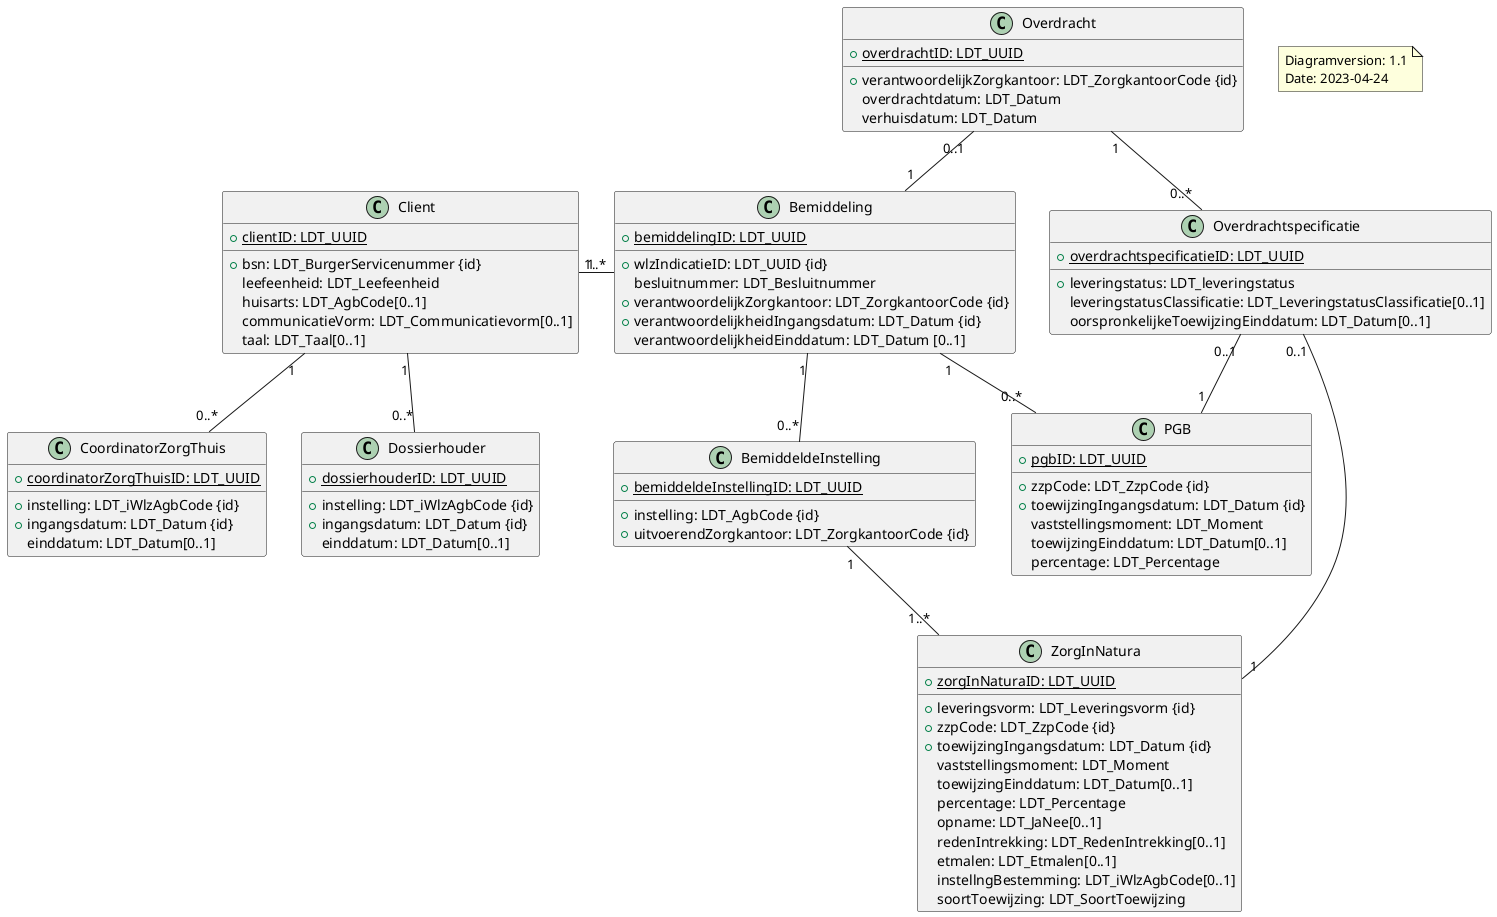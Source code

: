 @startuml 

note as Versioning
    Diagramversion: 1.1
    Date: 2023-04-24
end note

class Client {
    +{static}clientID: LDT_UUID
    __
    +bsn: LDT_BurgerServicenummer {id}
    leefeenheid: LDT_Leefeenheid
    huisarts: LDT_AgbCode[0..1]
    communicatieVorm: LDT_Communicatievorm[0..1]
    taal: LDT_Taal[0..1]
    }

class Bemiddeling {
    +{static}bemiddelingID: LDT_UUID
    __
    +wlzIndicatieID: LDT_UUID {id}
    besluitnummer: LDT_Besluitnummer
    +verantwoordelijkZorgkantoor: LDT_ZorgkantoorCode {id}
    +verantwoordelijkheidIngangsdatum: LDT_Datum {id}
    verantwoordelijkheidEinddatum: LDT_Datum [0..1]
}

class BemiddeldeInstelling {
    +{static}bemiddeldeInstellingID: LDT_UUID
    __
    +instelling: LDT_AgbCode {id}
    +uitvoerendZorgkantoor: LDT_ZorgkantoorCode {id}
}

class ZorgInNatura {
    +{static}zorgInNaturaID: LDT_UUID
    __
    +leveringsvorm: LDT_Leveringsvorm {id}
    +zzpCode: LDT_ZzpCode {id}
    +toewijzingIngangsdatum: LDT_Datum {id}
    vaststellingsmoment: LDT_Moment
    toewijzingEinddatum: LDT_Datum[0..1]
    percentage: LDT_Percentage
    opname: LDT_JaNee[0..1] 
    redenIntrekking: LDT_RedenIntrekking[0..1]
    etmalen: LDT_Etmalen[0..1]
    instellngBestemming: LDT_iWlzAgbCode[0..1]
    soortToewijzing: LDT_SoortToewijzing
}

class PGB {
    +{static}pgbID: LDT_UUID
    __
    +zzpCode: LDT_ZzpCode {id}
    +toewijzingIngangsdatum: LDT_Datum {id}
    vaststellingsmoment: LDT_Moment
    toewijzingEinddatum: LDT_Datum[0..1]
    percentage: LDT_Percentage
}

class CoordinatorZorgThuis {
    +{static}coordinatorZorgThuisID: LDT_UUID
    __
    +instelling: LDT_iWlzAgbCode {id}
    +ingangsdatum: LDT_Datum {id}
    einddatum: LDT_Datum[0..1]
}

class Dossierhouder {
    +{static}dossierhouderID: LDT_UUID
    __
    +instelling: LDT_iWlzAgbCode {id}
    +ingangsdatum: LDT_Datum {id}
    einddatum: LDT_Datum[0..1]
}

class Overdracht {
    +{static}overdrachtID: LDT_UUID
    __
    +verantwoordelijkZorgkantoor: LDT_ZorgkantoorCode {id}
    overdrachtdatum: LDT_Datum
    verhuisdatum: LDT_Datum
}

class Overdrachtspecificatie {
    +{static}overdrachtspecificatieID: LDT_UUID
    __
    +leveringstatus: LDT_leveringstatus
    leveringstatusClassificatie: LDT_LeveringstatusClassificatie[0..1]
    oorspronkelijkeToewijzingEinddatum: LDT_Datum[0..1]
}

Bemiddeling "1..*" -left- "1" Client
Bemiddeling "1" -- "0..*" BemiddeldeInstelling
Bemiddeling "1" -- "0..*" PGB
BemiddeldeInstelling "1" -- "1..*" ZorgInNatura
Overdracht "0..1" -- "1" Bemiddeling
Overdracht "1" -- "0..*" Overdrachtspecificatie
Overdrachtspecificatie "0..1" -- "1" PGB
Overdrachtspecificatie "0..1" -- "1" ZorgInNatura
Client "1" -- "0..*" Dossierhouder
Client "1" -- "0..*" CoordinatorZorgThuis

@enduml